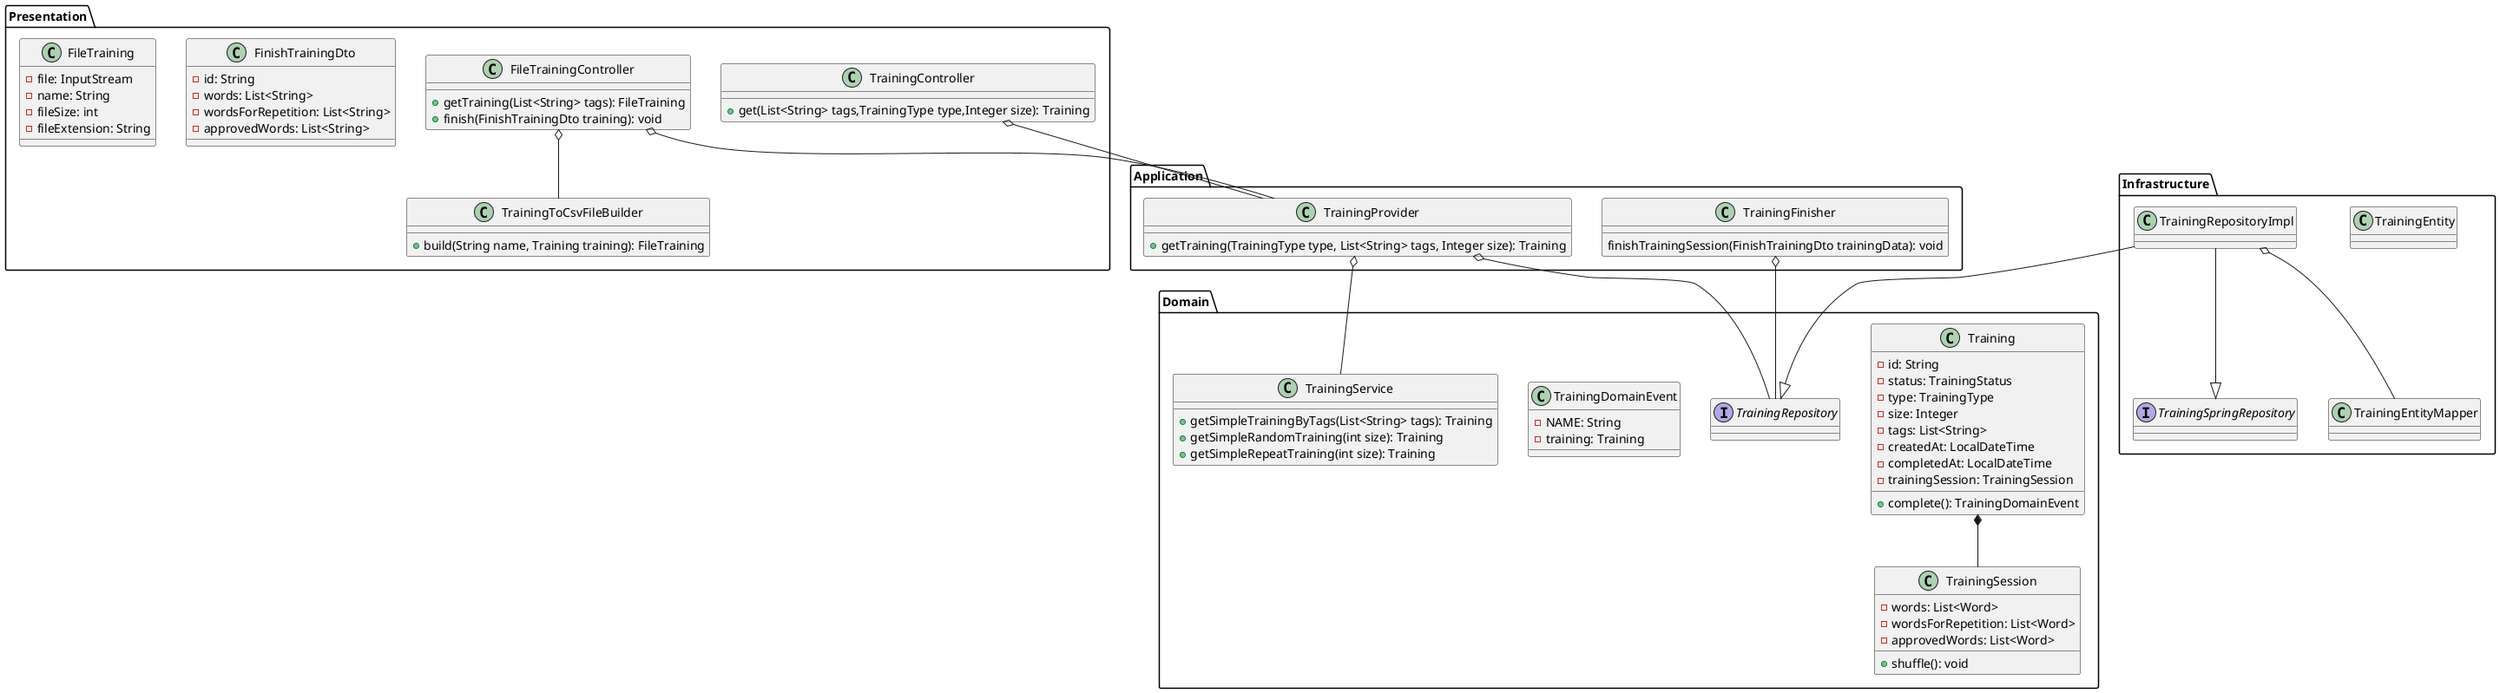 @startuml

package Domain {
  class Training {
      - id: String
      - status: TrainingStatus
      - type: TrainingType
      - size: Integer
      - tags: List<String>
      - createdAt: LocalDateTime
      - completedAt: LocalDateTime
      - trainingSession: TrainingSession

      + complete(): TrainingDomainEvent
  }

  class TrainingSession {
      - words: List<Word>
      - wordsForRepetition: List<Word>
      - approvedWords: List<Word>

      + shuffle(): void
  }

  class TrainingService {
      + getSimpleTrainingByTags(List<String> tags): Training
      + getSimpleRandomTraining(int size): Training
      + getSimpleRepeatTraining(int size): Training
  }

  class TrainingDomainEvent {
      - NAME: String
      - training: Training
  }

  interface TrainingRepository {
  }
}

package Application {
  class TrainingFinisher {
    finishTrainingSession(FinishTrainingDto trainingData): void
  }

  class TrainingProvider {
    + getTraining(TrainingType type, List<String> tags, Integer size): Training
  }
}

package Infrastructure {
  interface TrainingSpringRepository {
  }
  class TrainingEntity{
  }
  class TrainingEntityMapper{
  }
  class TrainingRepositoryImpl{
  }
}

package Presentation {
  class FileTrainingController {
    + getTraining(List<String> tags): FileTraining
    + finish(FinishTrainingDto training): void
  }

  class TrainingController {
    + get(List<String> tags,TrainingType type,Integer size): Training
  }

  class FinishTrainingDto {
      - id: String
      - words: List<String>
      - wordsForRepetition: List<String>
      - approvedWords: List<String>
  }

  class FileTraining {
    - file: InputStream
    - name: String
    - fileSize: int
    - fileExtension: String
  }

  class TrainingToCsvFileBuilder{
    + build(String name, Training training): FileTraining
  }
}

TrainingProvider o-- TrainingService
TrainingProvider o-- TrainingRepository
TrainingFinisher o-- TrainingRepository
TrainingRepositoryImpl --|> TrainingRepository
TrainingRepositoryImpl --|> TrainingSpringRepository
TrainingRepositoryImpl o-- TrainingEntityMapper
FileTrainingController o-- TrainingProvider
FileTrainingController o-- TrainingToCsvFileBuilder
TrainingController o-- TrainingProvider
Training *-- TrainingSession

@enduml
